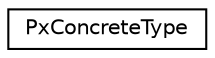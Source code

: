 digraph "Graphical Class Hierarchy"
{
  edge [fontname="Helvetica",fontsize="10",labelfontname="Helvetica",labelfontsize="10"];
  node [fontname="Helvetica",fontsize="10",shape=record];
  rankdir="LR";
  Node0 [label="PxConcreteType",height=0.2,width=0.4,color="black", fillcolor="white", style="filled",URL="$structPxConcreteType.html",tooltip="an enumeration of concrete classes inheriting from PxBase "];
}
